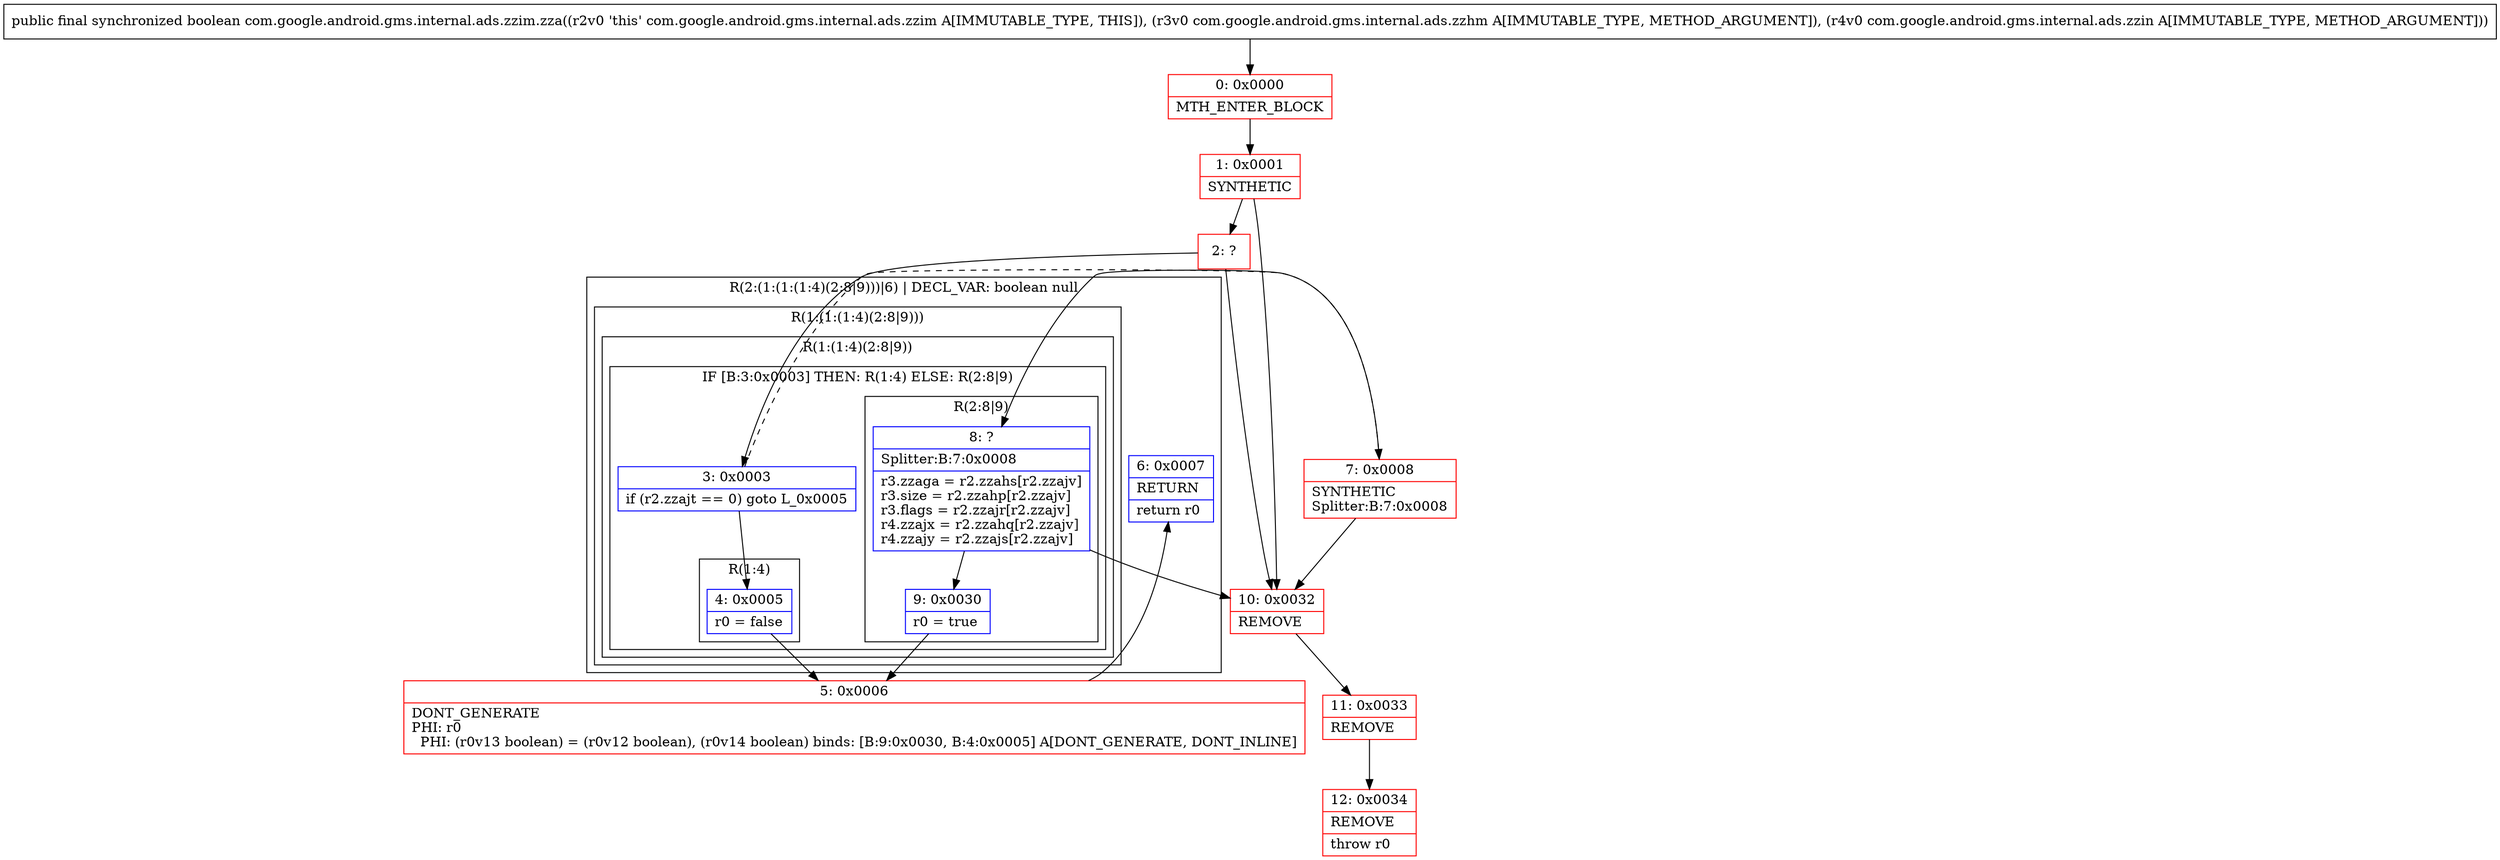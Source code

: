 digraph "CFG forcom.google.android.gms.internal.ads.zzim.zza(Lcom\/google\/android\/gms\/internal\/ads\/zzhm;Lcom\/google\/android\/gms\/internal\/ads\/zzin;)Z" {
subgraph cluster_Region_633248082 {
label = "R(2:(1:(1:(1:4)(2:8|9)))|6) | DECL_VAR: boolean null\l";
node [shape=record,color=blue];
subgraph cluster_Region_1817917977 {
label = "R(1:(1:(1:4)(2:8|9)))";
node [shape=record,color=blue];
subgraph cluster_Region_2077259121 {
label = "R(1:(1:4)(2:8|9))";
node [shape=record,color=blue];
subgraph cluster_IfRegion_1224326126 {
label = "IF [B:3:0x0003] THEN: R(1:4) ELSE: R(2:8|9)";
node [shape=record,color=blue];
Node_3 [shape=record,label="{3\:\ 0x0003|if (r2.zzajt == 0) goto L_0x0005\l}"];
subgraph cluster_Region_965480439 {
label = "R(1:4)";
node [shape=record,color=blue];
Node_4 [shape=record,label="{4\:\ 0x0005|r0 = false\l}"];
}
subgraph cluster_Region_1392560230 {
label = "R(2:8|9)";
node [shape=record,color=blue];
Node_8 [shape=record,label="{8\:\ ?|Splitter:B:7:0x0008\l|r3.zzaga = r2.zzahs[r2.zzajv]\lr3.size = r2.zzahp[r2.zzajv]\lr3.flags = r2.zzajr[r2.zzajv]\lr4.zzajx = r2.zzahq[r2.zzajv]\lr4.zzajy = r2.zzajs[r2.zzajv]\l}"];
Node_9 [shape=record,label="{9\:\ 0x0030|r0 = true\l}"];
}
}
}
}
Node_6 [shape=record,label="{6\:\ 0x0007|RETURN\l|return r0\l}"];
}
Node_0 [shape=record,color=red,label="{0\:\ 0x0000|MTH_ENTER_BLOCK\l}"];
Node_1 [shape=record,color=red,label="{1\:\ 0x0001|SYNTHETIC\l}"];
Node_2 [shape=record,color=red,label="{2\:\ ?}"];
Node_5 [shape=record,color=red,label="{5\:\ 0x0006|DONT_GENERATE\lPHI: r0 \l  PHI: (r0v13 boolean) = (r0v12 boolean), (r0v14 boolean) binds: [B:9:0x0030, B:4:0x0005] A[DONT_GENERATE, DONT_INLINE]\l}"];
Node_7 [shape=record,color=red,label="{7\:\ 0x0008|SYNTHETIC\lSplitter:B:7:0x0008\l}"];
Node_10 [shape=record,color=red,label="{10\:\ 0x0032|REMOVE\l}"];
Node_11 [shape=record,color=red,label="{11\:\ 0x0033|REMOVE\l}"];
Node_12 [shape=record,color=red,label="{12\:\ 0x0034|REMOVE\l|throw r0\l}"];
MethodNode[shape=record,label="{public final synchronized boolean com.google.android.gms.internal.ads.zzim.zza((r2v0 'this' com.google.android.gms.internal.ads.zzim A[IMMUTABLE_TYPE, THIS]), (r3v0 com.google.android.gms.internal.ads.zzhm A[IMMUTABLE_TYPE, METHOD_ARGUMENT]), (r4v0 com.google.android.gms.internal.ads.zzin A[IMMUTABLE_TYPE, METHOD_ARGUMENT])) }"];
MethodNode -> Node_0;
Node_3 -> Node_4;
Node_3 -> Node_7[style=dashed];
Node_4 -> Node_5;
Node_8 -> Node_9;
Node_8 -> Node_10;
Node_9 -> Node_5;
Node_0 -> Node_1;
Node_1 -> Node_2;
Node_1 -> Node_10;
Node_2 -> Node_3;
Node_2 -> Node_10;
Node_5 -> Node_6;
Node_7 -> Node_8;
Node_7 -> Node_10;
Node_10 -> Node_11;
Node_11 -> Node_12;
}

